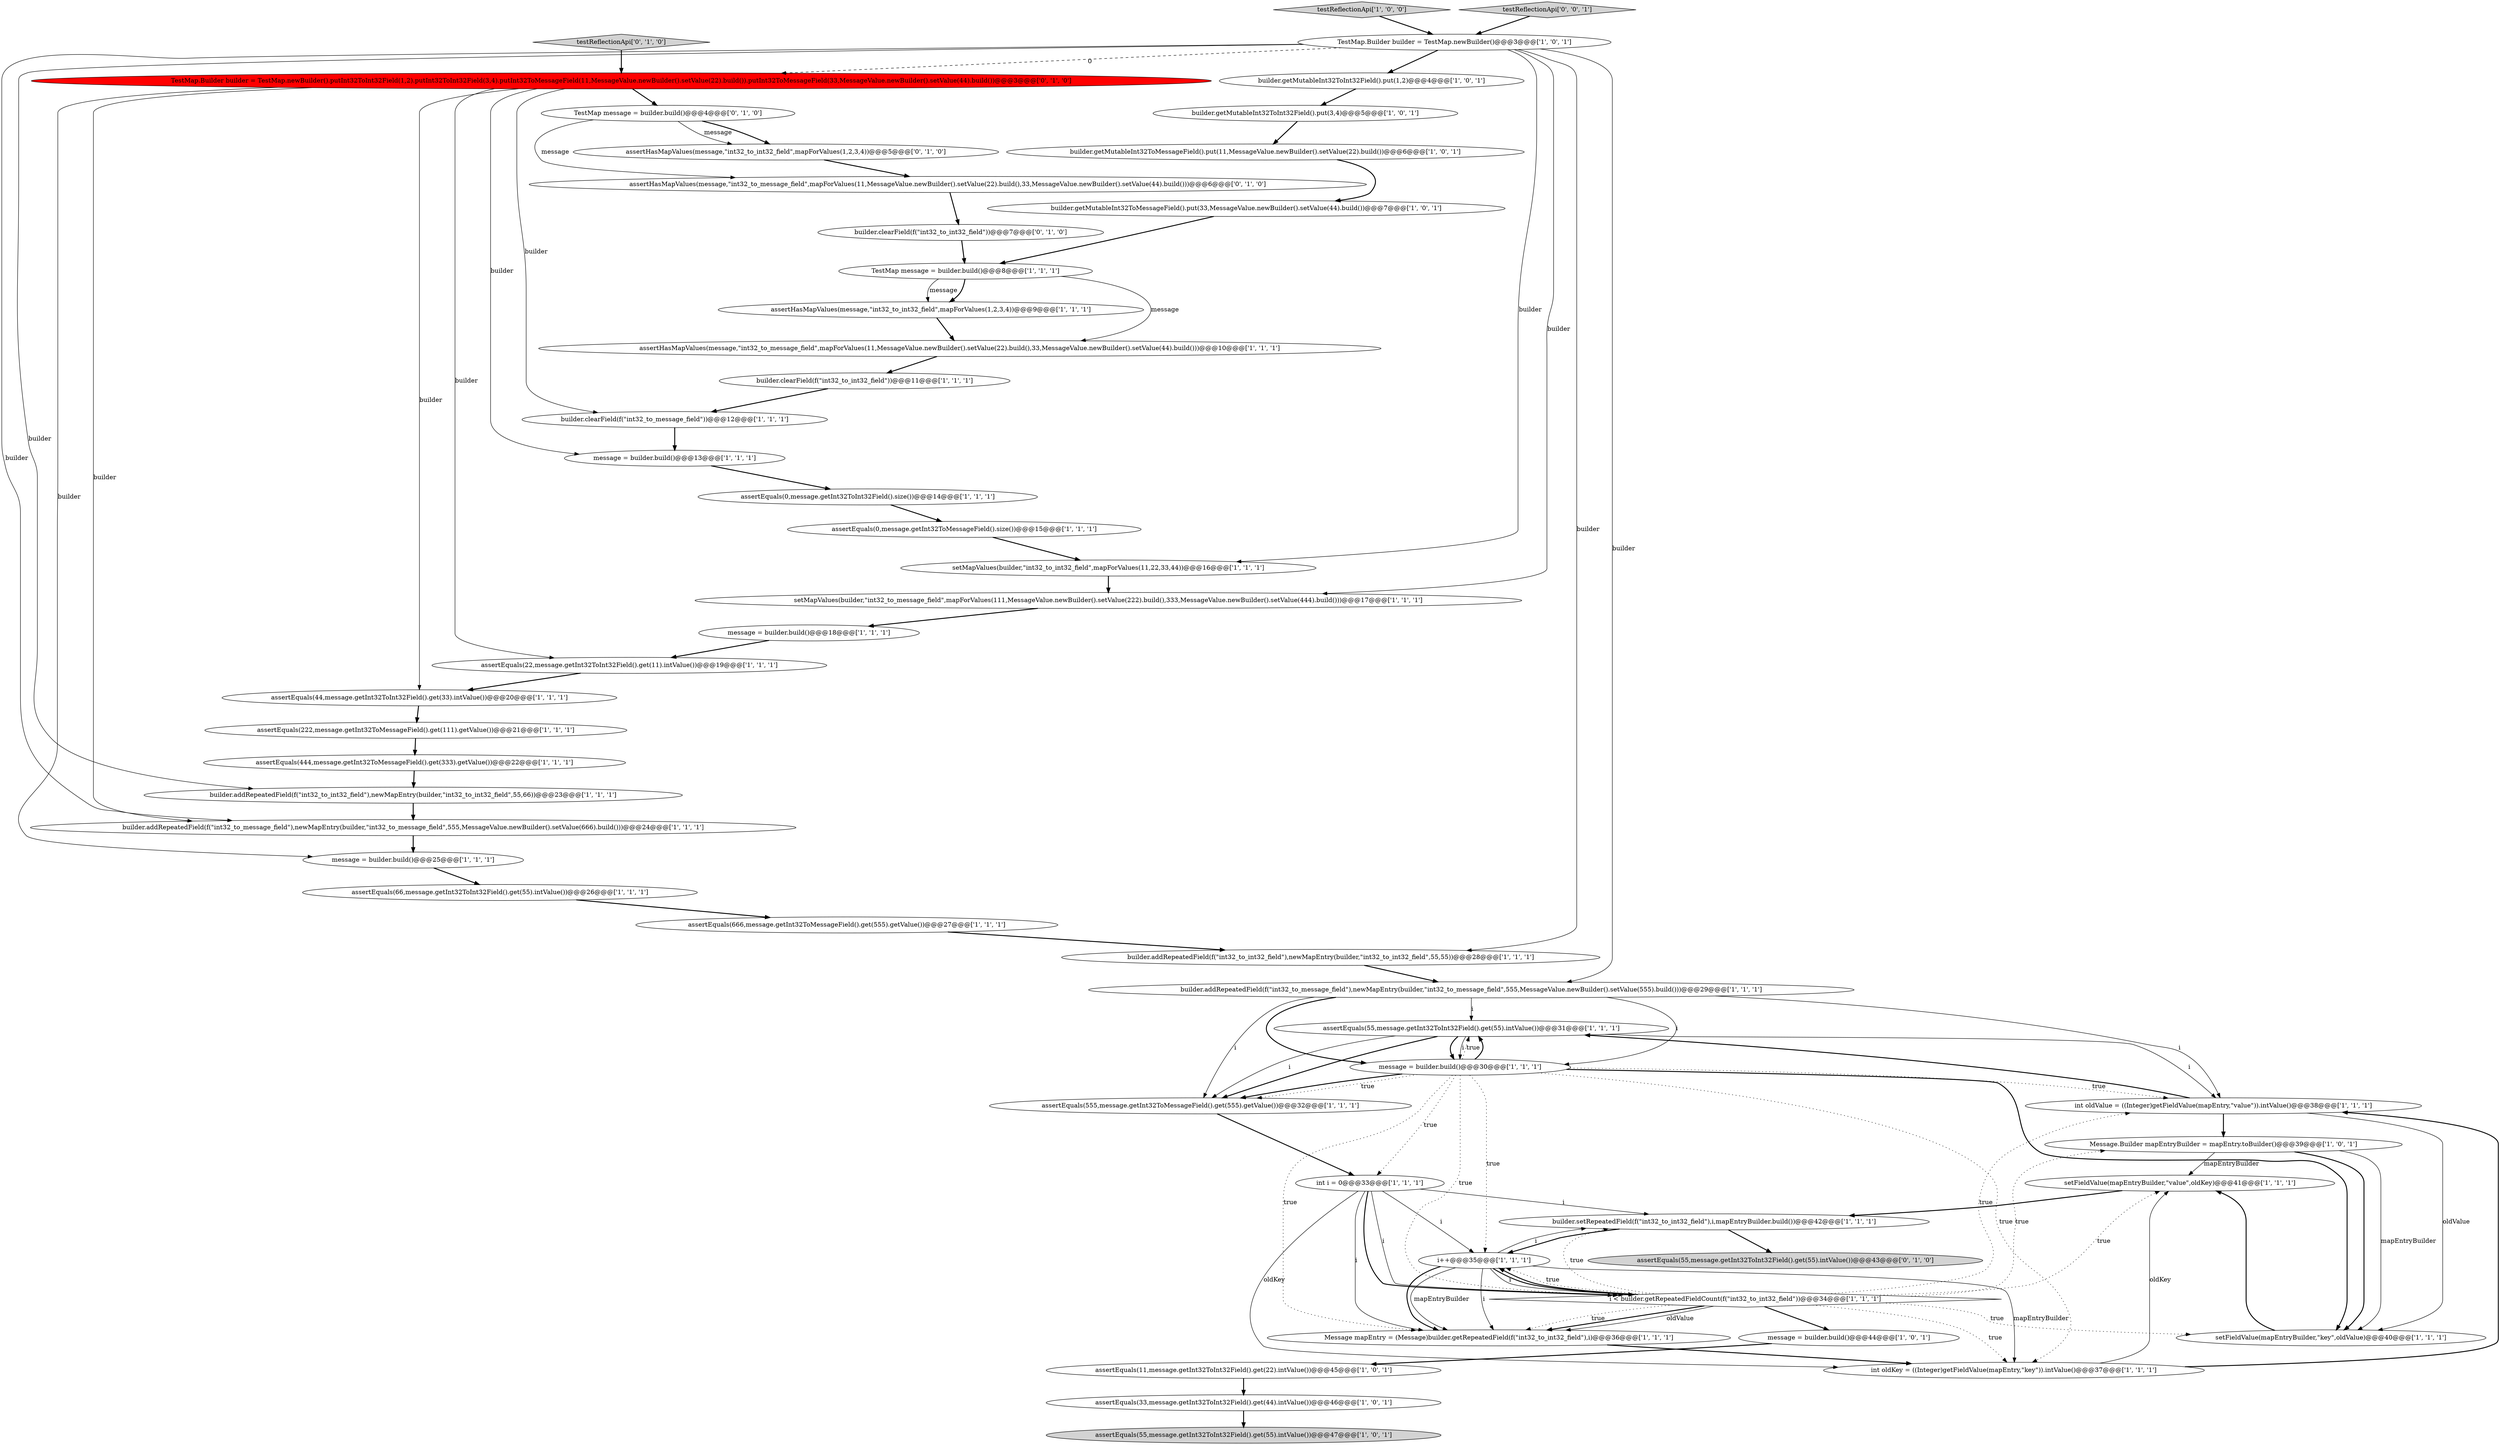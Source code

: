 digraph {
5 [style = filled, label = "assertEquals(444,message.getInt32ToMessageField().get(333).getValue())@@@22@@@['1', '1', '1']", fillcolor = white, shape = ellipse image = "AAA0AAABBB1BBB"];
21 [style = filled, label = "builder.clearField(f(\"int32_to_message_field\"))@@@12@@@['1', '1', '1']", fillcolor = white, shape = ellipse image = "AAA0AAABBB1BBB"];
47 [style = filled, label = "assertHasMapValues(message,\"int32_to_int32_field\",mapForValues(1,2,3,4))@@@5@@@['0', '1', '0']", fillcolor = white, shape = ellipse image = "AAA0AAABBB2BBB"];
16 [style = filled, label = "builder.addRepeatedField(f(\"int32_to_message_field\"),newMapEntry(builder,\"int32_to_message_field\",555,MessageValue.newBuilder().setValue(666).build()))@@@24@@@['1', '1', '1']", fillcolor = white, shape = ellipse image = "AAA0AAABBB1BBB"];
25 [style = filled, label = "i < builder.getRepeatedFieldCount(f(\"int32_to_int32_field\"))@@@34@@@['1', '1', '1']", fillcolor = white, shape = diamond image = "AAA0AAABBB1BBB"];
36 [style = filled, label = "builder.getMutableInt32ToMessageField().put(11,MessageValue.newBuilder().setValue(22).build())@@@6@@@['1', '0', '1']", fillcolor = white, shape = ellipse image = "AAA0AAABBB1BBB"];
8 [style = filled, label = "assertEquals(0,message.getInt32ToInt32Field().size())@@@14@@@['1', '1', '1']", fillcolor = white, shape = ellipse image = "AAA0AAABBB1BBB"];
50 [style = filled, label = "TestMap.Builder builder = TestMap.newBuilder().putInt32ToInt32Field(1,2).putInt32ToInt32Field(3,4).putInt32ToMessageField(11,MessageValue.newBuilder().setValue(22).build()).putInt32ToMessageField(33,MessageValue.newBuilder().setValue(44).build())@@@3@@@['0', '1', '0']", fillcolor = red, shape = ellipse image = "AAA1AAABBB2BBB"];
39 [style = filled, label = "assertHasMapValues(message,\"int32_to_message_field\",mapForValues(11,MessageValue.newBuilder().setValue(22).build(),33,MessageValue.newBuilder().setValue(44).build()))@@@10@@@['1', '1', '1']", fillcolor = white, shape = ellipse image = "AAA0AAABBB1BBB"];
34 [style = filled, label = "Message mapEntry = (Message)builder.getRepeatedField(f(\"int32_to_int32_field\"),i)@@@36@@@['1', '1', '1']", fillcolor = white, shape = ellipse image = "AAA0AAABBB1BBB"];
41 [style = filled, label = "builder.setRepeatedField(f(\"int32_to_int32_field\"),i,mapEntryBuilder.build())@@@42@@@['1', '1', '1']", fillcolor = white, shape = ellipse image = "AAA0AAABBB1BBB"];
51 [style = filled, label = "assertEquals(55,message.getInt32ToInt32Field().get(55).intValue())@@@43@@@['0', '1', '0']", fillcolor = lightgray, shape = ellipse image = "AAA0AAABBB2BBB"];
27 [style = filled, label = "message = builder.build()@@@18@@@['1', '1', '1']", fillcolor = white, shape = ellipse image = "AAA0AAABBB1BBB"];
0 [style = filled, label = "int i = 0@@@33@@@['1', '1', '1']", fillcolor = white, shape = ellipse image = "AAA0AAABBB1BBB"];
31 [style = filled, label = "assertHasMapValues(message,\"int32_to_int32_field\",mapForValues(1,2,3,4))@@@9@@@['1', '1', '1']", fillcolor = white, shape = ellipse image = "AAA0AAABBB1BBB"];
4 [style = filled, label = "message = builder.build()@@@13@@@['1', '1', '1']", fillcolor = white, shape = ellipse image = "AAA0AAABBB1BBB"];
6 [style = filled, label = "message = builder.build()@@@44@@@['1', '0', '1']", fillcolor = white, shape = ellipse image = "AAA0AAABBB1BBB"];
13 [style = filled, label = "assertEquals(55,message.getInt32ToInt32Field().get(55).intValue())@@@31@@@['1', '1', '1']", fillcolor = white, shape = ellipse image = "AAA0AAABBB1BBB"];
3 [style = filled, label = "setFieldValue(mapEntryBuilder,\"value\",oldKey)@@@41@@@['1', '1', '1']", fillcolor = white, shape = ellipse image = "AAA0AAABBB1BBB"];
17 [style = filled, label = "message = builder.build()@@@25@@@['1', '1', '1']", fillcolor = white, shape = ellipse image = "AAA0AAABBB1BBB"];
28 [style = filled, label = "assertEquals(55,message.getInt32ToInt32Field().get(55).intValue())@@@47@@@['1', '0', '1']", fillcolor = lightgray, shape = ellipse image = "AAA0AAABBB1BBB"];
14 [style = filled, label = "i++@@@35@@@['1', '1', '1']", fillcolor = white, shape = ellipse image = "AAA0AAABBB1BBB"];
30 [style = filled, label = "builder.addRepeatedField(f(\"int32_to_message_field\"),newMapEntry(builder,\"int32_to_message_field\",555,MessageValue.newBuilder().setValue(555).build()))@@@29@@@['1', '1', '1']", fillcolor = white, shape = ellipse image = "AAA0AAABBB1BBB"];
38 [style = filled, label = "int oldValue = ((Integer)getFieldValue(mapEntry,\"value\")).intValue()@@@38@@@['1', '1', '1']", fillcolor = white, shape = ellipse image = "AAA0AAABBB1BBB"];
24 [style = filled, label = "builder.getMutableInt32ToInt32Field().put(3,4)@@@5@@@['1', '0', '1']", fillcolor = white, shape = ellipse image = "AAA0AAABBB1BBB"];
10 [style = filled, label = "testReflectionApi['1', '0', '0']", fillcolor = lightgray, shape = diamond image = "AAA0AAABBB1BBB"];
7 [style = filled, label = "assertEquals(11,message.getInt32ToInt32Field().get(22).intValue())@@@45@@@['1', '0', '1']", fillcolor = white, shape = ellipse image = "AAA0AAABBB1BBB"];
49 [style = filled, label = "builder.clearField(f(\"int32_to_int32_field\"))@@@7@@@['0', '1', '0']", fillcolor = white, shape = ellipse image = "AAA0AAABBB2BBB"];
12 [style = filled, label = "assertEquals(22,message.getInt32ToInt32Field().get(11).intValue())@@@19@@@['1', '1', '1']", fillcolor = white, shape = ellipse image = "AAA0AAABBB1BBB"];
45 [style = filled, label = "testReflectionApi['0', '1', '0']", fillcolor = lightgray, shape = diamond image = "AAA0AAABBB2BBB"];
18 [style = filled, label = "assertEquals(666,message.getInt32ToMessageField().get(555).getValue())@@@27@@@['1', '1', '1']", fillcolor = white, shape = ellipse image = "AAA0AAABBB1BBB"];
40 [style = filled, label = "assertEquals(555,message.getInt32ToMessageField().get(555).getValue())@@@32@@@['1', '1', '1']", fillcolor = white, shape = ellipse image = "AAA0AAABBB1BBB"];
9 [style = filled, label = "assertEquals(0,message.getInt32ToMessageField().size())@@@15@@@['1', '1', '1']", fillcolor = white, shape = ellipse image = "AAA0AAABBB1BBB"];
32 [style = filled, label = "message = builder.build()@@@30@@@['1', '1', '1']", fillcolor = white, shape = ellipse image = "AAA0AAABBB1BBB"];
46 [style = filled, label = "TestMap message = builder.build()@@@4@@@['0', '1', '0']", fillcolor = white, shape = ellipse image = "AAA0AAABBB2BBB"];
43 [style = filled, label = "setMapValues(builder,\"int32_to_message_field\",mapForValues(111,MessageValue.newBuilder().setValue(222).build(),333,MessageValue.newBuilder().setValue(444).build()))@@@17@@@['1', '1', '1']", fillcolor = white, shape = ellipse image = "AAA0AAABBB1BBB"];
33 [style = filled, label = "builder.addRepeatedField(f(\"int32_to_int32_field\"),newMapEntry(builder,\"int32_to_int32_field\",55,66))@@@23@@@['1', '1', '1']", fillcolor = white, shape = ellipse image = "AAA0AAABBB1BBB"];
1 [style = filled, label = "setMapValues(builder,\"int32_to_int32_field\",mapForValues(11,22,33,44))@@@16@@@['1', '1', '1']", fillcolor = white, shape = ellipse image = "AAA0AAABBB1BBB"];
19 [style = filled, label = "TestMap.Builder builder = TestMap.newBuilder()@@@3@@@['1', '0', '1']", fillcolor = white, shape = ellipse image = "AAA0AAABBB1BBB"];
29 [style = filled, label = "setFieldValue(mapEntryBuilder,\"key\",oldValue)@@@40@@@['1', '1', '1']", fillcolor = white, shape = ellipse image = "AAA0AAABBB1BBB"];
37 [style = filled, label = "builder.getMutableInt32ToMessageField().put(33,MessageValue.newBuilder().setValue(44).build())@@@7@@@['1', '0', '1']", fillcolor = white, shape = ellipse image = "AAA0AAABBB1BBB"];
52 [style = filled, label = "testReflectionApi['0', '0', '1']", fillcolor = lightgray, shape = diamond image = "AAA0AAABBB3BBB"];
42 [style = filled, label = "assertEquals(66,message.getInt32ToInt32Field().get(55).intValue())@@@26@@@['1', '1', '1']", fillcolor = white, shape = ellipse image = "AAA0AAABBB1BBB"];
11 [style = filled, label = "TestMap message = builder.build()@@@8@@@['1', '1', '1']", fillcolor = white, shape = ellipse image = "AAA0AAABBB1BBB"];
15 [style = filled, label = "int oldKey = ((Integer)getFieldValue(mapEntry,\"key\")).intValue()@@@37@@@['1', '1', '1']", fillcolor = white, shape = ellipse image = "AAA0AAABBB1BBB"];
48 [style = filled, label = "assertHasMapValues(message,\"int32_to_message_field\",mapForValues(11,MessageValue.newBuilder().setValue(22).build(),33,MessageValue.newBuilder().setValue(44).build()))@@@6@@@['0', '1', '0']", fillcolor = white, shape = ellipse image = "AAA0AAABBB2BBB"];
22 [style = filled, label = "assertEquals(33,message.getInt32ToInt32Field().get(44).intValue())@@@46@@@['1', '0', '1']", fillcolor = white, shape = ellipse image = "AAA0AAABBB1BBB"];
44 [style = filled, label = "Message.Builder mapEntryBuilder = mapEntry.toBuilder()@@@39@@@['1', '0', '1']", fillcolor = white, shape = ellipse image = "AAA0AAABBB1BBB"];
2 [style = filled, label = "assertEquals(44,message.getInt32ToInt32Field().get(33).intValue())@@@20@@@['1', '1', '1']", fillcolor = white, shape = ellipse image = "AAA0AAABBB1BBB"];
35 [style = filled, label = "assertEquals(222,message.getInt32ToMessageField().get(111).getValue())@@@21@@@['1', '1', '1']", fillcolor = white, shape = ellipse image = "AAA0AAABBB1BBB"];
20 [style = filled, label = "builder.getMutableInt32ToInt32Field().put(1,2)@@@4@@@['1', '0', '1']", fillcolor = white, shape = ellipse image = "AAA0AAABBB1BBB"];
26 [style = filled, label = "builder.clearField(f(\"int32_to_int32_field\"))@@@11@@@['1', '1', '1']", fillcolor = white, shape = ellipse image = "AAA0AAABBB1BBB"];
23 [style = filled, label = "builder.addRepeatedField(f(\"int32_to_int32_field\"),newMapEntry(builder,\"int32_to_int32_field\",55,55))@@@28@@@['1', '1', '1']", fillcolor = white, shape = ellipse image = "AAA0AAABBB1BBB"];
2->35 [style = bold, label=""];
14->25 [style = bold, label=""];
25->34 [style = bold, label=""];
37->11 [style = bold, label=""];
38->44 [style = bold, label=""];
10->19 [style = bold, label=""];
32->0 [style = dotted, label="true"];
34->15 [style = bold, label=""];
14->25 [style = solid, label="i"];
25->14 [style = bold, label=""];
25->29 [style = dotted, label="true"];
25->6 [style = bold, label=""];
44->29 [style = solid, label="mapEntryBuilder"];
12->2 [style = bold, label=""];
32->25 [style = dotted, label="true"];
19->23 [style = solid, label="builder"];
0->25 [style = bold, label=""];
30->13 [style = solid, label="i"];
4->8 [style = bold, label=""];
50->2 [style = solid, label="builder"];
32->13 [style = dotted, label="true"];
46->48 [style = solid, label="message"];
25->44 [style = dotted, label="true"];
32->15 [style = dotted, label="true"];
0->25 [style = solid, label="i"];
15->38 [style = bold, label=""];
33->16 [style = bold, label=""];
48->49 [style = bold, label=""];
13->32 [style = bold, label=""];
23->30 [style = bold, label=""];
19->1 [style = solid, label="builder"];
27->12 [style = bold, label=""];
5->33 [style = bold, label=""];
47->48 [style = bold, label=""];
13->32 [style = solid, label="i"];
0->34 [style = solid, label="i"];
19->20 [style = bold, label=""];
14->15 [style = solid, label="mapEntryBuilder"];
40->0 [style = bold, label=""];
38->29 [style = solid, label="oldValue"];
50->12 [style = solid, label="builder"];
14->34 [style = solid, label="mapEntryBuilder"];
13->40 [style = bold, label=""];
16->17 [style = bold, label=""];
17->42 [style = bold, label=""];
52->19 [style = bold, label=""];
25->38 [style = dotted, label="true"];
39->26 [style = bold, label=""];
35->5 [style = bold, label=""];
0->15 [style = solid, label="oldKey"];
25->15 [style = dotted, label="true"];
19->16 [style = solid, label="builder"];
43->27 [style = bold, label=""];
36->37 [style = bold, label=""];
9->1 [style = bold, label=""];
6->7 [style = bold, label=""];
21->4 [style = bold, label=""];
15->3 [style = solid, label="oldKey"];
30->40 [style = solid, label="i"];
18->23 [style = bold, label=""];
32->34 [style = dotted, label="true"];
30->38 [style = solid, label="i"];
44->29 [style = bold, label=""];
11->39 [style = solid, label="message"];
30->32 [style = bold, label=""];
22->28 [style = bold, label=""];
50->17 [style = solid, label="builder"];
14->41 [style = solid, label="i"];
19->43 [style = solid, label="builder"];
14->34 [style = solid, label="i"];
13->38 [style = solid, label="i"];
32->14 [style = dotted, label="true"];
26->21 [style = bold, label=""];
0->41 [style = solid, label="i"];
11->31 [style = bold, label=""];
7->22 [style = bold, label=""];
3->41 [style = bold, label=""];
32->40 [style = bold, label=""];
32->38 [style = dotted, label="true"];
44->3 [style = solid, label="mapEntryBuilder"];
19->50 [style = dashed, label="0"];
31->39 [style = bold, label=""];
13->40 [style = solid, label="i"];
49->11 [style = bold, label=""];
50->16 [style = solid, label="builder"];
46->47 [style = solid, label="message"];
41->14 [style = bold, label=""];
42->18 [style = bold, label=""];
25->34 [style = solid, label="oldValue"];
25->34 [style = dotted, label="true"];
50->46 [style = bold, label=""];
1->43 [style = bold, label=""];
29->3 [style = bold, label=""];
14->34 [style = bold, label=""];
25->14 [style = dotted, label="true"];
25->41 [style = dotted, label="true"];
32->40 [style = dotted, label="true"];
46->47 [style = bold, label=""];
50->21 [style = solid, label="builder"];
19->30 [style = solid, label="builder"];
32->29 [style = bold, label=""];
24->36 [style = bold, label=""];
0->14 [style = solid, label="i"];
50->4 [style = solid, label="builder"];
11->31 [style = solid, label="message"];
30->32 [style = solid, label="i"];
45->50 [style = bold, label=""];
41->51 [style = bold, label=""];
19->33 [style = solid, label="builder"];
8->9 [style = bold, label=""];
25->3 [style = dotted, label="true"];
32->13 [style = bold, label=""];
20->24 [style = bold, label=""];
38->13 [style = bold, label=""];
}
